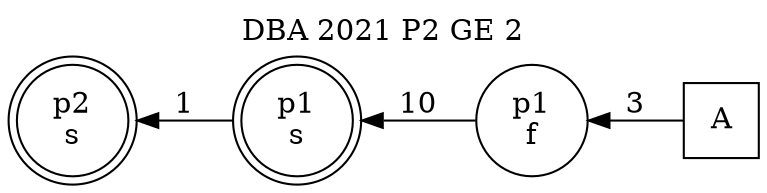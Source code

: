digraph DBA_2021_P2_GE_2_GOOD {
labelloc="tl"
label= " DBA 2021 P2 GE 2 "
rankdir="RL";
graph [ size=" 10 , 10 !"]

"A" [shape="square" label="A"]
"p1_f" [shape="circle" label="p1
f"]
"p1_s" [shape="doublecircle" label="p1
s"]
"p2_s" [shape="doublecircle" label="p2
s"]
"A" -> "p1_f" [ label=3]
"p1_f" -> "p1_s" [ label=10]
"p1_s" -> "p2_s" [ label=1]
}
